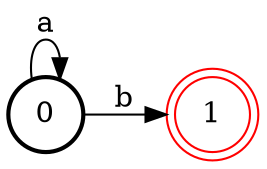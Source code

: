digraph FST {
  margin = 0;
  rankdir = LR;
  label = "";
  center = 1;
  ranksep = "0.4";
  nodesep = "0.25";
  0 [label = "0", shape = circle, penwidth = 2.0, fontsize = 14, height = 0.5, fixedsize = true];
  0 -> 0 [label = "a", fontsize = 14];
  0 -> 1 [label = "b", fontsize = 14];
  1 [label = "1", shape = doublecircle, penwidth = 1.0, fontsize = 14, height = 0.5, fixedsize = true, color = red];
}
